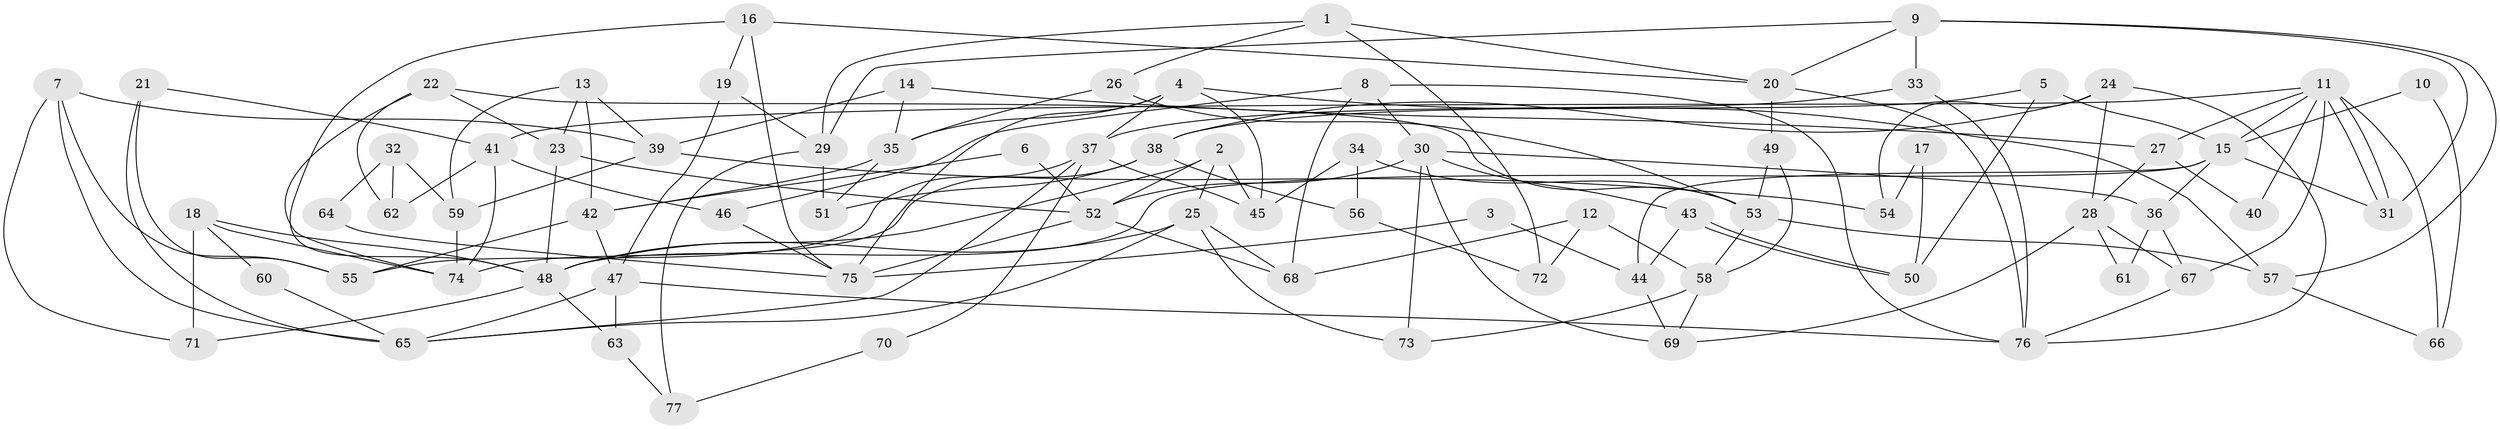 // Generated by graph-tools (version 1.1) at 2025/50/03/09/25 03:50:06]
// undirected, 77 vertices, 154 edges
graph export_dot {
graph [start="1"]
  node [color=gray90,style=filled];
  1;
  2;
  3;
  4;
  5;
  6;
  7;
  8;
  9;
  10;
  11;
  12;
  13;
  14;
  15;
  16;
  17;
  18;
  19;
  20;
  21;
  22;
  23;
  24;
  25;
  26;
  27;
  28;
  29;
  30;
  31;
  32;
  33;
  34;
  35;
  36;
  37;
  38;
  39;
  40;
  41;
  42;
  43;
  44;
  45;
  46;
  47;
  48;
  49;
  50;
  51;
  52;
  53;
  54;
  55;
  56;
  57;
  58;
  59;
  60;
  61;
  62;
  63;
  64;
  65;
  66;
  67;
  68;
  69;
  70;
  71;
  72;
  73;
  74;
  75;
  76;
  77;
  1 -- 20;
  1 -- 29;
  1 -- 26;
  1 -- 72;
  2 -- 48;
  2 -- 25;
  2 -- 45;
  2 -- 52;
  3 -- 75;
  3 -- 44;
  4 -- 45;
  4 -- 75;
  4 -- 35;
  4 -- 37;
  4 -- 57;
  5 -- 38;
  5 -- 15;
  5 -- 50;
  6 -- 42;
  6 -- 52;
  7 -- 55;
  7 -- 65;
  7 -- 39;
  7 -- 71;
  8 -- 76;
  8 -- 68;
  8 -- 30;
  8 -- 46;
  9 -- 20;
  9 -- 31;
  9 -- 29;
  9 -- 33;
  9 -- 57;
  10 -- 66;
  10 -- 15;
  11 -- 31;
  11 -- 31;
  11 -- 15;
  11 -- 27;
  11 -- 40;
  11 -- 41;
  11 -- 66;
  11 -- 67;
  12 -- 72;
  12 -- 58;
  12 -- 68;
  13 -- 42;
  13 -- 39;
  13 -- 23;
  13 -- 59;
  14 -- 27;
  14 -- 35;
  14 -- 39;
  15 -- 44;
  15 -- 48;
  15 -- 31;
  15 -- 36;
  16 -- 75;
  16 -- 48;
  16 -- 19;
  16 -- 20;
  17 -- 50;
  17 -- 54;
  18 -- 71;
  18 -- 74;
  18 -- 48;
  18 -- 60;
  19 -- 47;
  19 -- 29;
  20 -- 49;
  20 -- 76;
  21 -- 41;
  21 -- 65;
  21 -- 55;
  22 -- 23;
  22 -- 53;
  22 -- 62;
  22 -- 74;
  23 -- 52;
  23 -- 48;
  24 -- 38;
  24 -- 76;
  24 -- 28;
  24 -- 54;
  25 -- 48;
  25 -- 65;
  25 -- 68;
  25 -- 73;
  26 -- 53;
  26 -- 35;
  27 -- 28;
  27 -- 40;
  28 -- 67;
  28 -- 61;
  28 -- 69;
  29 -- 51;
  29 -- 77;
  30 -- 52;
  30 -- 36;
  30 -- 43;
  30 -- 69;
  30 -- 73;
  32 -- 59;
  32 -- 62;
  32 -- 64;
  33 -- 76;
  33 -- 37;
  34 -- 45;
  34 -- 53;
  34 -- 56;
  35 -- 42;
  35 -- 51;
  36 -- 61;
  36 -- 67;
  37 -- 45;
  37 -- 55;
  37 -- 65;
  37 -- 70;
  38 -- 74;
  38 -- 51;
  38 -- 56;
  39 -- 54;
  39 -- 59;
  41 -- 74;
  41 -- 46;
  41 -- 62;
  42 -- 55;
  42 -- 47;
  43 -- 50;
  43 -- 50;
  43 -- 44;
  44 -- 69;
  46 -- 75;
  47 -- 76;
  47 -- 63;
  47 -- 65;
  48 -- 63;
  48 -- 71;
  49 -- 53;
  49 -- 58;
  52 -- 68;
  52 -- 75;
  53 -- 57;
  53 -- 58;
  56 -- 72;
  57 -- 66;
  58 -- 73;
  58 -- 69;
  59 -- 74;
  60 -- 65;
  63 -- 77;
  64 -- 75;
  67 -- 76;
  70 -- 77;
}
